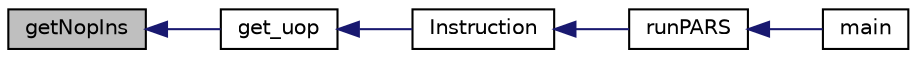 digraph G
{
  edge [fontname="Helvetica",fontsize="10",labelfontname="Helvetica",labelfontsize="10"];
  node [fontname="Helvetica",fontsize="10",shape=record];
  rankdir=LR;
  Node1 [label="getNopIns",height=0.2,width=0.4,color="black", fillcolor="grey75", style="filled" fontcolor="black"];
  Node1 -> Node2 [dir=back,color="midnightblue",fontsize="10",style="solid",fontname="Helvetica"];
  Node2 [label="get_uop",height=0.2,width=0.4,color="black", fillcolor="white", style="filled",URL="$uop__gen_8h.html#a6b129244e191a3f59375a31842557abd"];
  Node2 -> Node3 [dir=back,color="midnightblue",fontsize="10",style="solid",fontname="Helvetica"];
  Node3 [label="Instruction",height=0.2,width=0.4,color="black", fillcolor="white", style="filled",URL="$pars_8h.html#a4254ddc7317164f6cb03afabf4b11770"];
  Node3 -> Node4 [dir=back,color="midnightblue",fontsize="10",style="solid",fontname="Helvetica"];
  Node4 [label="runPARS",height=0.2,width=0.4,color="black", fillcolor="white", style="filled",URL="$pars_8h.html#ad31ce66601d158b499245c36353b1aef"];
  Node4 -> Node5 [dir=back,color="midnightblue",fontsize="10",style="solid",fontname="Helvetica"];
  Node5 [label="main",height=0.2,width=0.4,color="black", fillcolor="white", style="filled",URL="$main__pars_8cpp.html#a0ddf1224851353fc92bfbff6f499fa97"];
}
